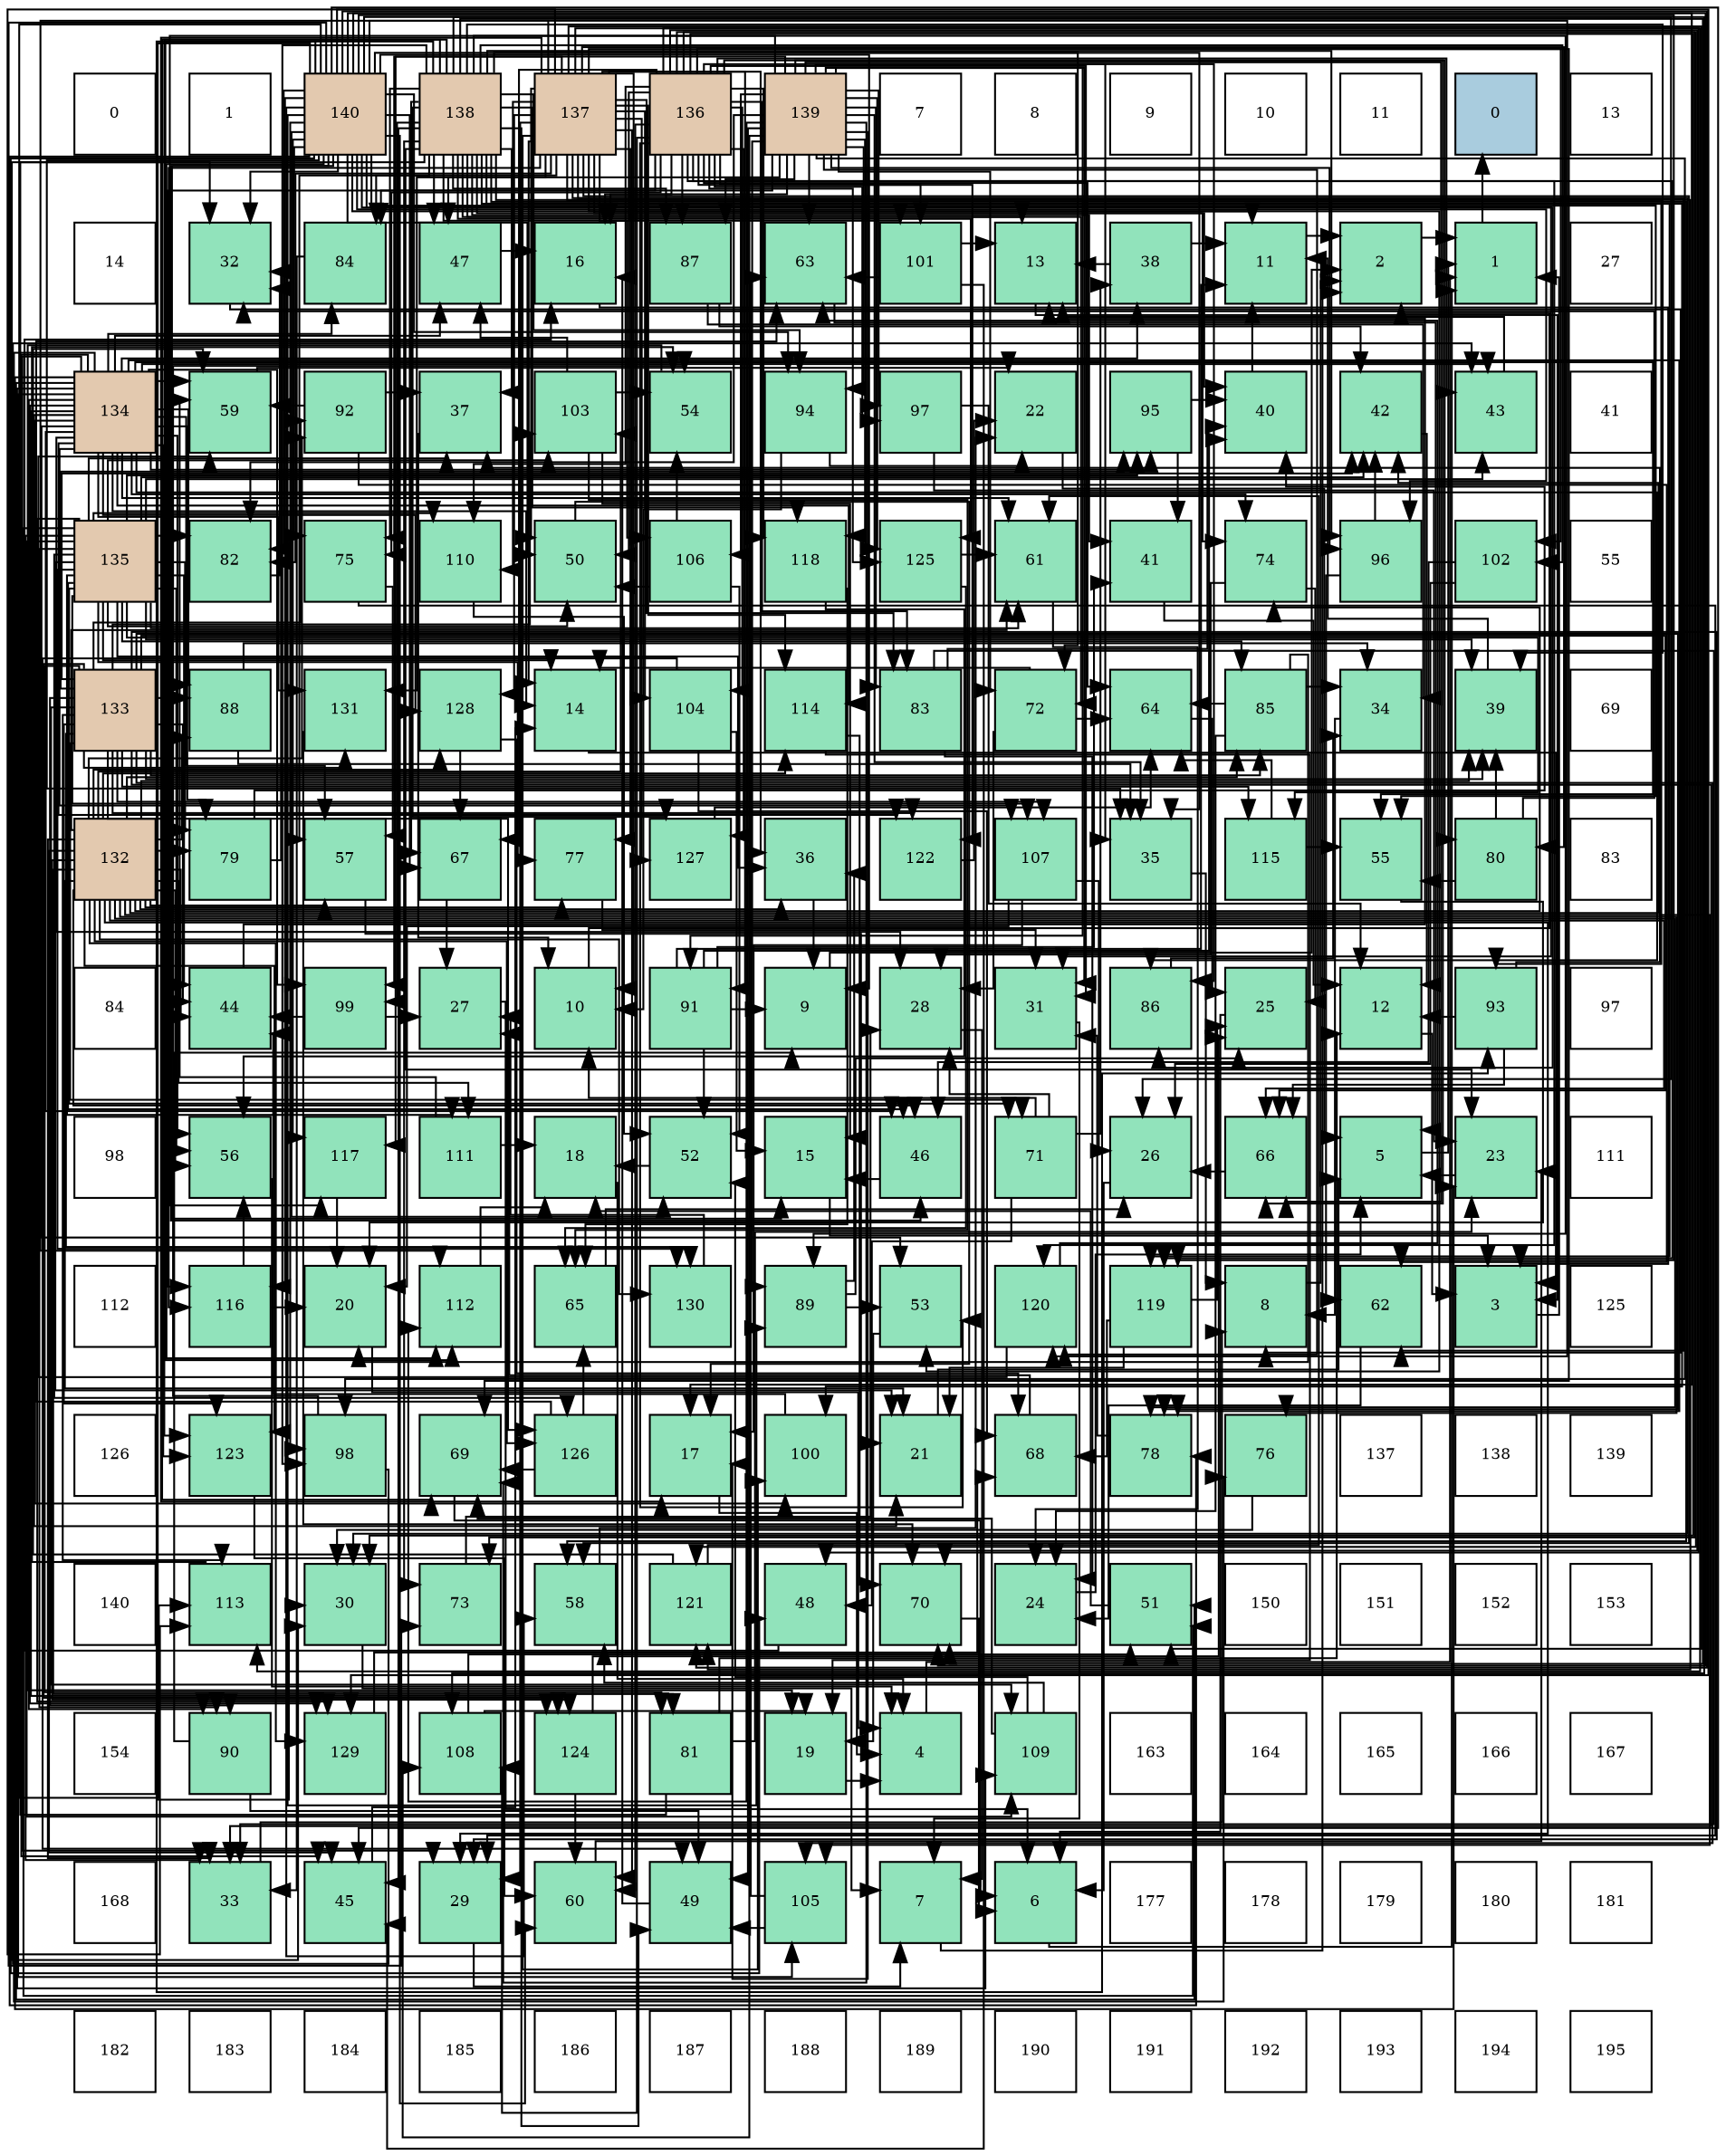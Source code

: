 digraph layout{
 rankdir=TB;
 splines=ortho;
 node [style=filled shape=square fixedsize=true width=0.6];
0[label="0", fontsize=8, fillcolor="#ffffff"];
1[label="1", fontsize=8, fillcolor="#ffffff"];
2[label="140", fontsize=8, fillcolor="#e3c9af"];
3[label="138", fontsize=8, fillcolor="#e3c9af"];
4[label="137", fontsize=8, fillcolor="#e3c9af"];
5[label="136", fontsize=8, fillcolor="#e3c9af"];
6[label="139", fontsize=8, fillcolor="#e3c9af"];
7[label="7", fontsize=8, fillcolor="#ffffff"];
8[label="8", fontsize=8, fillcolor="#ffffff"];
9[label="9", fontsize=8, fillcolor="#ffffff"];
10[label="10", fontsize=8, fillcolor="#ffffff"];
11[label="11", fontsize=8, fillcolor="#ffffff"];
12[label="0", fontsize=8, fillcolor="#a9ccde"];
13[label="13", fontsize=8, fillcolor="#ffffff"];
14[label="14", fontsize=8, fillcolor="#ffffff"];
15[label="32", fontsize=8, fillcolor="#91e3bb"];
16[label="84", fontsize=8, fillcolor="#91e3bb"];
17[label="47", fontsize=8, fillcolor="#91e3bb"];
18[label="16", fontsize=8, fillcolor="#91e3bb"];
19[label="87", fontsize=8, fillcolor="#91e3bb"];
20[label="63", fontsize=8, fillcolor="#91e3bb"];
21[label="101", fontsize=8, fillcolor="#91e3bb"];
22[label="13", fontsize=8, fillcolor="#91e3bb"];
23[label="38", fontsize=8, fillcolor="#91e3bb"];
24[label="11", fontsize=8, fillcolor="#91e3bb"];
25[label="2", fontsize=8, fillcolor="#91e3bb"];
26[label="1", fontsize=8, fillcolor="#91e3bb"];
27[label="27", fontsize=8, fillcolor="#ffffff"];
28[label="134", fontsize=8, fillcolor="#e3c9af"];
29[label="59", fontsize=8, fillcolor="#91e3bb"];
30[label="92", fontsize=8, fillcolor="#91e3bb"];
31[label="37", fontsize=8, fillcolor="#91e3bb"];
32[label="103", fontsize=8, fillcolor="#91e3bb"];
33[label="54", fontsize=8, fillcolor="#91e3bb"];
34[label="94", fontsize=8, fillcolor="#91e3bb"];
35[label="97", fontsize=8, fillcolor="#91e3bb"];
36[label="22", fontsize=8, fillcolor="#91e3bb"];
37[label="95", fontsize=8, fillcolor="#91e3bb"];
38[label="40", fontsize=8, fillcolor="#91e3bb"];
39[label="42", fontsize=8, fillcolor="#91e3bb"];
40[label="43", fontsize=8, fillcolor="#91e3bb"];
41[label="41", fontsize=8, fillcolor="#ffffff"];
42[label="135", fontsize=8, fillcolor="#e3c9af"];
43[label="82", fontsize=8, fillcolor="#91e3bb"];
44[label="75", fontsize=8, fillcolor="#91e3bb"];
45[label="110", fontsize=8, fillcolor="#91e3bb"];
46[label="50", fontsize=8, fillcolor="#91e3bb"];
47[label="106", fontsize=8, fillcolor="#91e3bb"];
48[label="118", fontsize=8, fillcolor="#91e3bb"];
49[label="125", fontsize=8, fillcolor="#91e3bb"];
50[label="61", fontsize=8, fillcolor="#91e3bb"];
51[label="41", fontsize=8, fillcolor="#91e3bb"];
52[label="74", fontsize=8, fillcolor="#91e3bb"];
53[label="96", fontsize=8, fillcolor="#91e3bb"];
54[label="102", fontsize=8, fillcolor="#91e3bb"];
55[label="55", fontsize=8, fillcolor="#ffffff"];
56[label="133", fontsize=8, fillcolor="#e3c9af"];
57[label="88", fontsize=8, fillcolor="#91e3bb"];
58[label="131", fontsize=8, fillcolor="#91e3bb"];
59[label="128", fontsize=8, fillcolor="#91e3bb"];
60[label="14", fontsize=8, fillcolor="#91e3bb"];
61[label="104", fontsize=8, fillcolor="#91e3bb"];
62[label="114", fontsize=8, fillcolor="#91e3bb"];
63[label="83", fontsize=8, fillcolor="#91e3bb"];
64[label="72", fontsize=8, fillcolor="#91e3bb"];
65[label="64", fontsize=8, fillcolor="#91e3bb"];
66[label="85", fontsize=8, fillcolor="#91e3bb"];
67[label="34", fontsize=8, fillcolor="#91e3bb"];
68[label="39", fontsize=8, fillcolor="#91e3bb"];
69[label="69", fontsize=8, fillcolor="#ffffff"];
70[label="132", fontsize=8, fillcolor="#e3c9af"];
71[label="79", fontsize=8, fillcolor="#91e3bb"];
72[label="57", fontsize=8, fillcolor="#91e3bb"];
73[label="67", fontsize=8, fillcolor="#91e3bb"];
74[label="77", fontsize=8, fillcolor="#91e3bb"];
75[label="127", fontsize=8, fillcolor="#91e3bb"];
76[label="36", fontsize=8, fillcolor="#91e3bb"];
77[label="122", fontsize=8, fillcolor="#91e3bb"];
78[label="107", fontsize=8, fillcolor="#91e3bb"];
79[label="35", fontsize=8, fillcolor="#91e3bb"];
80[label="115", fontsize=8, fillcolor="#91e3bb"];
81[label="55", fontsize=8, fillcolor="#91e3bb"];
82[label="80", fontsize=8, fillcolor="#91e3bb"];
83[label="83", fontsize=8, fillcolor="#ffffff"];
84[label="84", fontsize=8, fillcolor="#ffffff"];
85[label="44", fontsize=8, fillcolor="#91e3bb"];
86[label="99", fontsize=8, fillcolor="#91e3bb"];
87[label="27", fontsize=8, fillcolor="#91e3bb"];
88[label="10", fontsize=8, fillcolor="#91e3bb"];
89[label="91", fontsize=8, fillcolor="#91e3bb"];
90[label="9", fontsize=8, fillcolor="#91e3bb"];
91[label="28", fontsize=8, fillcolor="#91e3bb"];
92[label="31", fontsize=8, fillcolor="#91e3bb"];
93[label="86", fontsize=8, fillcolor="#91e3bb"];
94[label="25", fontsize=8, fillcolor="#91e3bb"];
95[label="12", fontsize=8, fillcolor="#91e3bb"];
96[label="93", fontsize=8, fillcolor="#91e3bb"];
97[label="97", fontsize=8, fillcolor="#ffffff"];
98[label="98", fontsize=8, fillcolor="#ffffff"];
99[label="56", fontsize=8, fillcolor="#91e3bb"];
100[label="117", fontsize=8, fillcolor="#91e3bb"];
101[label="111", fontsize=8, fillcolor="#91e3bb"];
102[label="18", fontsize=8, fillcolor="#91e3bb"];
103[label="52", fontsize=8, fillcolor="#91e3bb"];
104[label="15", fontsize=8, fillcolor="#91e3bb"];
105[label="46", fontsize=8, fillcolor="#91e3bb"];
106[label="71", fontsize=8, fillcolor="#91e3bb"];
107[label="26", fontsize=8, fillcolor="#91e3bb"];
108[label="66", fontsize=8, fillcolor="#91e3bb"];
109[label="5", fontsize=8, fillcolor="#91e3bb"];
110[label="23", fontsize=8, fillcolor="#91e3bb"];
111[label="111", fontsize=8, fillcolor="#ffffff"];
112[label="112", fontsize=8, fillcolor="#ffffff"];
113[label="116", fontsize=8, fillcolor="#91e3bb"];
114[label="20", fontsize=8, fillcolor="#91e3bb"];
115[label="112", fontsize=8, fillcolor="#91e3bb"];
116[label="65", fontsize=8, fillcolor="#91e3bb"];
117[label="130", fontsize=8, fillcolor="#91e3bb"];
118[label="89", fontsize=8, fillcolor="#91e3bb"];
119[label="53", fontsize=8, fillcolor="#91e3bb"];
120[label="120", fontsize=8, fillcolor="#91e3bb"];
121[label="119", fontsize=8, fillcolor="#91e3bb"];
122[label="8", fontsize=8, fillcolor="#91e3bb"];
123[label="62", fontsize=8, fillcolor="#91e3bb"];
124[label="3", fontsize=8, fillcolor="#91e3bb"];
125[label="125", fontsize=8, fillcolor="#ffffff"];
126[label="126", fontsize=8, fillcolor="#ffffff"];
127[label="123", fontsize=8, fillcolor="#91e3bb"];
128[label="98", fontsize=8, fillcolor="#91e3bb"];
129[label="69", fontsize=8, fillcolor="#91e3bb"];
130[label="126", fontsize=8, fillcolor="#91e3bb"];
131[label="17", fontsize=8, fillcolor="#91e3bb"];
132[label="100", fontsize=8, fillcolor="#91e3bb"];
133[label="21", fontsize=8, fillcolor="#91e3bb"];
134[label="68", fontsize=8, fillcolor="#91e3bb"];
135[label="78", fontsize=8, fillcolor="#91e3bb"];
136[label="76", fontsize=8, fillcolor="#91e3bb"];
137[label="137", fontsize=8, fillcolor="#ffffff"];
138[label="138", fontsize=8, fillcolor="#ffffff"];
139[label="139", fontsize=8, fillcolor="#ffffff"];
140[label="140", fontsize=8, fillcolor="#ffffff"];
141[label="113", fontsize=8, fillcolor="#91e3bb"];
142[label="30", fontsize=8, fillcolor="#91e3bb"];
143[label="73", fontsize=8, fillcolor="#91e3bb"];
144[label="58", fontsize=8, fillcolor="#91e3bb"];
145[label="121", fontsize=8, fillcolor="#91e3bb"];
146[label="48", fontsize=8, fillcolor="#91e3bb"];
147[label="70", fontsize=8, fillcolor="#91e3bb"];
148[label="24", fontsize=8, fillcolor="#91e3bb"];
149[label="51", fontsize=8, fillcolor="#91e3bb"];
150[label="150", fontsize=8, fillcolor="#ffffff"];
151[label="151", fontsize=8, fillcolor="#ffffff"];
152[label="152", fontsize=8, fillcolor="#ffffff"];
153[label="153", fontsize=8, fillcolor="#ffffff"];
154[label="154", fontsize=8, fillcolor="#ffffff"];
155[label="90", fontsize=8, fillcolor="#91e3bb"];
156[label="129", fontsize=8, fillcolor="#91e3bb"];
157[label="108", fontsize=8, fillcolor="#91e3bb"];
158[label="124", fontsize=8, fillcolor="#91e3bb"];
159[label="81", fontsize=8, fillcolor="#91e3bb"];
160[label="19", fontsize=8, fillcolor="#91e3bb"];
161[label="4", fontsize=8, fillcolor="#91e3bb"];
162[label="109", fontsize=8, fillcolor="#91e3bb"];
163[label="163", fontsize=8, fillcolor="#ffffff"];
164[label="164", fontsize=8, fillcolor="#ffffff"];
165[label="165", fontsize=8, fillcolor="#ffffff"];
166[label="166", fontsize=8, fillcolor="#ffffff"];
167[label="167", fontsize=8, fillcolor="#ffffff"];
168[label="168", fontsize=8, fillcolor="#ffffff"];
169[label="33", fontsize=8, fillcolor="#91e3bb"];
170[label="45", fontsize=8, fillcolor="#91e3bb"];
171[label="29", fontsize=8, fillcolor="#91e3bb"];
172[label="60", fontsize=8, fillcolor="#91e3bb"];
173[label="49", fontsize=8, fillcolor="#91e3bb"];
174[label="105", fontsize=8, fillcolor="#91e3bb"];
175[label="7", fontsize=8, fillcolor="#91e3bb"];
176[label="6", fontsize=8, fillcolor="#91e3bb"];
177[label="177", fontsize=8, fillcolor="#ffffff"];
178[label="178", fontsize=8, fillcolor="#ffffff"];
179[label="179", fontsize=8, fillcolor="#ffffff"];
180[label="180", fontsize=8, fillcolor="#ffffff"];
181[label="181", fontsize=8, fillcolor="#ffffff"];
182[label="182", fontsize=8, fillcolor="#ffffff"];
183[label="183", fontsize=8, fillcolor="#ffffff"];
184[label="184", fontsize=8, fillcolor="#ffffff"];
185[label="185", fontsize=8, fillcolor="#ffffff"];
186[label="186", fontsize=8, fillcolor="#ffffff"];
187[label="187", fontsize=8, fillcolor="#ffffff"];
188[label="188", fontsize=8, fillcolor="#ffffff"];
189[label="189", fontsize=8, fillcolor="#ffffff"];
190[label="190", fontsize=8, fillcolor="#ffffff"];
191[label="191", fontsize=8, fillcolor="#ffffff"];
192[label="192", fontsize=8, fillcolor="#ffffff"];
193[label="193", fontsize=8, fillcolor="#ffffff"];
194[label="194", fontsize=8, fillcolor="#ffffff"];
195[label="195", fontsize=8, fillcolor="#ffffff"];
edge [constraint=false, style=vis];26 -> 12;
25 -> 26;
124 -> 26;
161 -> 26;
109 -> 26;
176 -> 26;
175 -> 25;
122 -> 25;
90 -> 25;
88 -> 25;
24 -> 25;
95 -> 124;
22 -> 124;
60 -> 124;
104 -> 124;
18 -> 124;
131 -> 161;
102 -> 161;
160 -> 161;
114 -> 161;
133 -> 109;
36 -> 109;
110 -> 109;
148 -> 109;
94 -> 176;
107 -> 176;
87 -> 176;
91 -> 175;
171 -> 175;
142 -> 175;
92 -> 175;
15 -> 122;
169 -> 122;
67 -> 122;
79 -> 122;
76 -> 90;
31 -> 88;
23 -> 24;
23 -> 22;
68 -> 24;
38 -> 24;
51 -> 95;
39 -> 95;
40 -> 22;
85 -> 22;
170 -> 60;
105 -> 104;
17 -> 18;
146 -> 18;
173 -> 18;
46 -> 131;
149 -> 102;
103 -> 102;
119 -> 160;
33 -> 160;
81 -> 114;
99 -> 161;
72 -> 133;
144 -> 36;
29 -> 36;
172 -> 110;
50 -> 148;
123 -> 148;
20 -> 109;
65 -> 94;
116 -> 107;
108 -> 107;
73 -> 87;
134 -> 87;
129 -> 176;
147 -> 176;
106 -> 88;
106 -> 91;
106 -> 23;
106 -> 146;
64 -> 60;
64 -> 91;
64 -> 65;
143 -> 91;
52 -> 94;
52 -> 91;
44 -> 171;
44 -> 72;
136 -> 142;
74 -> 92;
135 -> 92;
71 -> 15;
71 -> 38;
82 -> 15;
82 -> 68;
82 -> 81;
159 -> 95;
159 -> 110;
159 -> 15;
43 -> 15;
63 -> 148;
63 -> 169;
63 -> 38;
16 -> 169;
66 -> 114;
66 -> 148;
66 -> 67;
66 -> 65;
93 -> 67;
19 -> 67;
19 -> 39;
57 -> 67;
57 -> 79;
118 -> 94;
118 -> 76;
118 -> 119;
155 -> 90;
155 -> 173;
89 -> 90;
89 -> 24;
89 -> 38;
89 -> 51;
89 -> 103;
30 -> 31;
30 -> 29;
30 -> 123;
96 -> 95;
96 -> 31;
96 -> 108;
34 -> 88;
34 -> 36;
37 -> 38;
37 -> 51;
53 -> 39;
53 -> 123;
35 -> 95;
35 -> 110;
128 -> 40;
128 -> 33;
86 -> 87;
86 -> 85;
132 -> 85;
21 -> 22;
21 -> 170;
21 -> 20;
54 -> 107;
54 -> 105;
32 -> 104;
32 -> 17;
32 -> 33;
32 -> 116;
61 -> 104;
61 -> 173;
61 -> 134;
174 -> 173;
174 -> 20;
47 -> 46;
47 -> 103;
47 -> 33;
78 -> 131;
78 -> 114;
78 -> 107;
157 -> 160;
157 -> 149;
162 -> 103;
162 -> 144;
162 -> 129;
45 -> 103;
101 -> 102;
101 -> 29;
115 -> 102;
141 -> 33;
62 -> 160;
62 -> 147;
80 -> 81;
80 -> 65;
113 -> 114;
113 -> 99;
100 -> 114;
48 -> 99;
48 -> 116;
121 -> 133;
121 -> 94;
121 -> 134;
120 -> 29;
120 -> 20;
145 -> 29;
145 -> 50;
77 -> 36;
127 -> 172;
158 -> 94;
158 -> 172;
49 -> 50;
49 -> 116;
130 -> 20;
130 -> 116;
130 -> 129;
75 -> 65;
59 -> 73;
59 -> 134;
156 -> 134;
117 -> 87;
58 -> 147;
70 -> 133;
70 -> 171;
70 -> 169;
70 -> 76;
70 -> 68;
70 -> 39;
70 -> 85;
70 -> 170;
70 -> 105;
70 -> 99;
70 -> 72;
70 -> 50;
70 -> 108;
70 -> 52;
70 -> 136;
70 -> 74;
70 -> 135;
70 -> 71;
70 -> 159;
70 -> 66;
70 -> 57;
70 -> 30;
70 -> 32;
70 -> 174;
70 -> 101;
70 -> 62;
70 -> 127;
70 -> 158;
70 -> 130;
70 -> 59;
70 -> 156;
70 -> 117;
56 -> 171;
56 -> 169;
56 -> 68;
56 -> 39;
56 -> 85;
56 -> 108;
56 -> 106;
56 -> 135;
56 -> 159;
56 -> 66;
56 -> 57;
56 -> 155;
56 -> 30;
56 -> 37;
56 -> 32;
56 -> 174;
56 -> 78;
56 -> 162;
56 -> 141;
56 -> 80;
56 -> 77;
56 -> 127;
56 -> 158;
56 -> 130;
56 -> 117;
56 -> 58;
28 -> 60;
28 -> 133;
28 -> 110;
28 -> 91;
28 -> 171;
28 -> 23;
28 -> 40;
28 -> 170;
28 -> 105;
28 -> 17;
28 -> 149;
28 -> 119;
28 -> 81;
28 -> 99;
28 -> 72;
28 -> 29;
28 -> 50;
28 -> 52;
28 -> 136;
28 -> 135;
28 -> 71;
28 -> 16;
28 -> 93;
28 -> 57;
28 -> 155;
28 -> 37;
28 -> 86;
28 -> 132;
28 -> 174;
28 -> 78;
28 -> 162;
28 -> 62;
28 -> 77;
28 -> 127;
28 -> 158;
28 -> 59;
28 -> 156;
28 -> 58;
42 -> 60;
42 -> 133;
42 -> 169;
42 -> 76;
42 -> 31;
42 -> 68;
42 -> 39;
42 -> 40;
42 -> 85;
42 -> 105;
42 -> 46;
42 -> 149;
42 -> 99;
42 -> 50;
42 -> 106;
42 -> 74;
42 -> 71;
42 -> 43;
42 -> 66;
42 -> 155;
42 -> 37;
42 -> 32;
42 -> 78;
42 -> 162;
42 -> 45;
42 -> 101;
42 -> 80;
42 -> 130;
42 -> 156;
42 -> 117;
5 -> 18;
5 -> 142;
5 -> 92;
5 -> 79;
5 -> 40;
5 -> 46;
5 -> 119;
5 -> 172;
5 -> 65;
5 -> 108;
5 -> 73;
5 -> 129;
5 -> 147;
5 -> 143;
5 -> 44;
5 -> 63;
5 -> 19;
5 -> 35;
5 -> 21;
5 -> 61;
5 -> 157;
5 -> 45;
5 -> 141;
5 -> 113;
5 -> 48;
5 -> 121;
5 -> 120;
5 -> 145;
5 -> 77;
5 -> 49;
5 -> 75;
4 -> 88;
4 -> 60;
4 -> 131;
4 -> 171;
4 -> 142;
4 -> 76;
4 -> 146;
4 -> 46;
4 -> 149;
4 -> 119;
4 -> 72;
4 -> 144;
4 -> 172;
4 -> 123;
4 -> 52;
4 -> 74;
4 -> 82;
4 -> 43;
4 -> 63;
4 -> 89;
4 -> 96;
4 -> 132;
4 -> 21;
4 -> 54;
4 -> 61;
4 -> 45;
4 -> 115;
4 -> 141;
4 -> 62;
4 -> 113;
4 -> 100;
4 -> 75;
4 -> 59;
4 -> 58;
3 -> 22;
3 -> 110;
3 -> 142;
3 -> 79;
3 -> 31;
3 -> 68;
3 -> 38;
3 -> 51;
3 -> 170;
3 -> 17;
3 -> 173;
3 -> 144;
3 -> 73;
3 -> 129;
3 -> 147;
3 -> 64;
3 -> 143;
3 -> 44;
3 -> 16;
3 -> 19;
3 -> 118;
3 -> 34;
3 -> 53;
3 -> 128;
3 -> 86;
3 -> 132;
3 -> 54;
3 -> 47;
3 -> 157;
3 -> 115;
3 -> 48;
3 -> 121;
3 -> 145;
3 -> 127;
3 -> 49;
3 -> 75;
6 -> 18;
6 -> 131;
6 -> 92;
6 -> 79;
6 -> 17;
6 -> 173;
6 -> 20;
6 -> 108;
6 -> 129;
6 -> 64;
6 -> 82;
6 -> 43;
6 -> 63;
6 -> 16;
6 -> 93;
6 -> 19;
6 -> 118;
6 -> 89;
6 -> 34;
6 -> 53;
6 -> 35;
6 -> 128;
6 -> 86;
6 -> 47;
6 -> 157;
6 -> 115;
6 -> 100;
6 -> 48;
6 -> 120;
6 -> 49;
2 -> 90;
2 -> 24;
2 -> 104;
2 -> 131;
2 -> 107;
2 -> 142;
2 -> 92;
2 -> 15;
2 -> 79;
2 -> 170;
2 -> 105;
2 -> 146;
2 -> 46;
2 -> 103;
2 -> 81;
2 -> 144;
2 -> 172;
2 -> 73;
2 -> 147;
2 -> 64;
2 -> 143;
2 -> 44;
2 -> 135;
2 -> 43;
2 -> 93;
2 -> 118;
2 -> 96;
2 -> 34;
2 -> 53;
2 -> 128;
2 -> 115;
2 -> 141;
2 -> 113;
2 -> 100;
2 -> 121;
2 -> 120;
2 -> 145;
2 -> 156;
edge [constraint=true, style=invis];
0 -> 14 -> 28 -> 42 -> 56 -> 70 -> 84 -> 98 -> 112 -> 126 -> 140 -> 154 -> 168 -> 182;
1 -> 15 -> 29 -> 43 -> 57 -> 71 -> 85 -> 99 -> 113 -> 127 -> 141 -> 155 -> 169 -> 183;
2 -> 16 -> 30 -> 44 -> 58 -> 72 -> 86 -> 100 -> 114 -> 128 -> 142 -> 156 -> 170 -> 184;
3 -> 17 -> 31 -> 45 -> 59 -> 73 -> 87 -> 101 -> 115 -> 129 -> 143 -> 157 -> 171 -> 185;
4 -> 18 -> 32 -> 46 -> 60 -> 74 -> 88 -> 102 -> 116 -> 130 -> 144 -> 158 -> 172 -> 186;
5 -> 19 -> 33 -> 47 -> 61 -> 75 -> 89 -> 103 -> 117 -> 131 -> 145 -> 159 -> 173 -> 187;
6 -> 20 -> 34 -> 48 -> 62 -> 76 -> 90 -> 104 -> 118 -> 132 -> 146 -> 160 -> 174 -> 188;
7 -> 21 -> 35 -> 49 -> 63 -> 77 -> 91 -> 105 -> 119 -> 133 -> 147 -> 161 -> 175 -> 189;
8 -> 22 -> 36 -> 50 -> 64 -> 78 -> 92 -> 106 -> 120 -> 134 -> 148 -> 162 -> 176 -> 190;
9 -> 23 -> 37 -> 51 -> 65 -> 79 -> 93 -> 107 -> 121 -> 135 -> 149 -> 163 -> 177 -> 191;
10 -> 24 -> 38 -> 52 -> 66 -> 80 -> 94 -> 108 -> 122 -> 136 -> 150 -> 164 -> 178 -> 192;
11 -> 25 -> 39 -> 53 -> 67 -> 81 -> 95 -> 109 -> 123 -> 137 -> 151 -> 165 -> 179 -> 193;
12 -> 26 -> 40 -> 54 -> 68 -> 82 -> 96 -> 110 -> 124 -> 138 -> 152 -> 166 -> 180 -> 194;
13 -> 27 -> 41 -> 55 -> 69 -> 83 -> 97 -> 111 -> 125 -> 139 -> 153 -> 167 -> 181 -> 195;
rank = same {0 -> 1 -> 2 -> 3 -> 4 -> 5 -> 6 -> 7 -> 8 -> 9 -> 10 -> 11 -> 12 -> 13};
rank = same {14 -> 15 -> 16 -> 17 -> 18 -> 19 -> 20 -> 21 -> 22 -> 23 -> 24 -> 25 -> 26 -> 27};
rank = same {28 -> 29 -> 30 -> 31 -> 32 -> 33 -> 34 -> 35 -> 36 -> 37 -> 38 -> 39 -> 40 -> 41};
rank = same {42 -> 43 -> 44 -> 45 -> 46 -> 47 -> 48 -> 49 -> 50 -> 51 -> 52 -> 53 -> 54 -> 55};
rank = same {56 -> 57 -> 58 -> 59 -> 60 -> 61 -> 62 -> 63 -> 64 -> 65 -> 66 -> 67 -> 68 -> 69};
rank = same {70 -> 71 -> 72 -> 73 -> 74 -> 75 -> 76 -> 77 -> 78 -> 79 -> 80 -> 81 -> 82 -> 83};
rank = same {84 -> 85 -> 86 -> 87 -> 88 -> 89 -> 90 -> 91 -> 92 -> 93 -> 94 -> 95 -> 96 -> 97};
rank = same {98 -> 99 -> 100 -> 101 -> 102 -> 103 -> 104 -> 105 -> 106 -> 107 -> 108 -> 109 -> 110 -> 111};
rank = same {112 -> 113 -> 114 -> 115 -> 116 -> 117 -> 118 -> 119 -> 120 -> 121 -> 122 -> 123 -> 124 -> 125};
rank = same {126 -> 127 -> 128 -> 129 -> 130 -> 131 -> 132 -> 133 -> 134 -> 135 -> 136 -> 137 -> 138 -> 139};
rank = same {140 -> 141 -> 142 -> 143 -> 144 -> 145 -> 146 -> 147 -> 148 -> 149 -> 150 -> 151 -> 152 -> 153};
rank = same {154 -> 155 -> 156 -> 157 -> 158 -> 159 -> 160 -> 161 -> 162 -> 163 -> 164 -> 165 -> 166 -> 167};
rank = same {168 -> 169 -> 170 -> 171 -> 172 -> 173 -> 174 -> 175 -> 176 -> 177 -> 178 -> 179 -> 180 -> 181};
rank = same {182 -> 183 -> 184 -> 185 -> 186 -> 187 -> 188 -> 189 -> 190 -> 191 -> 192 -> 193 -> 194 -> 195};
}